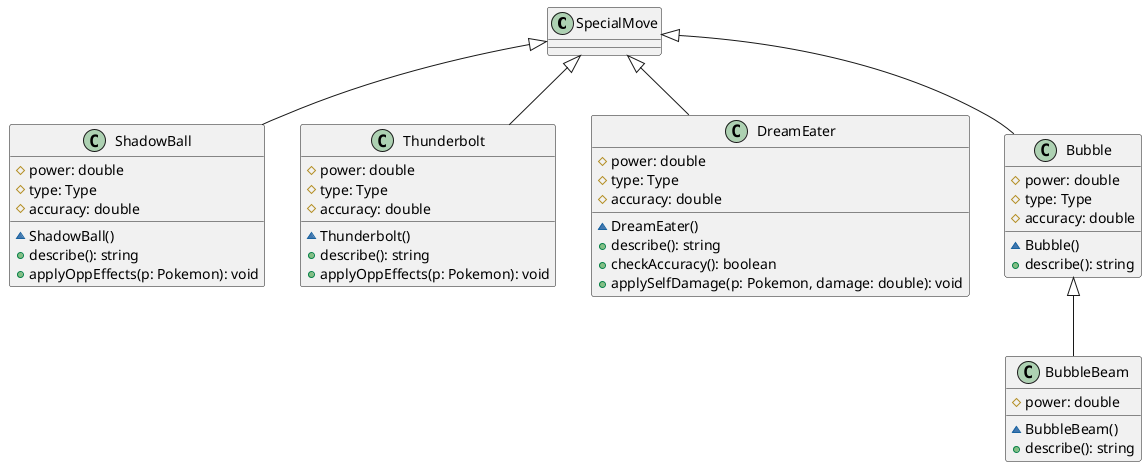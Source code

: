 @startuml name
SpecialMove <|-- ShadowBall
SpecialMove <|-- Thunderbolt
SpecialMove <|-- DreamEater
SpecialMove <|-- Bubble
Bubble <|-- BubbleBeam

class BubbleBeam {
    #power: double
    ~BubbleBeam()
    +describe(): string
}

class Bubble {
    #power: double
    #type: Type
    #accuracy: double
    ~Bubble()
    +describe(): string
}

class DreamEater {
    #power: double
    #type: Type
    #accuracy: double
    ~DreamEater()
    +describe(): string
    +checkAccuracy(): boolean
    +applySelfDamage(p: Pokemon, damage: double): void
}

class Thunderbolt {
    #power: double
    #type: Type
    #accuracy: double
    ~Thunderbolt()
    +describe(): string
    +applyOppEffects(p: Pokemon): void
}

class ShadowBall {
    #power: double
    #type: Type
    #accuracy: double
    ~ShadowBall()
    +describe(): string
    +applyOppEffects(p: Pokemon): void
}
@enduml
